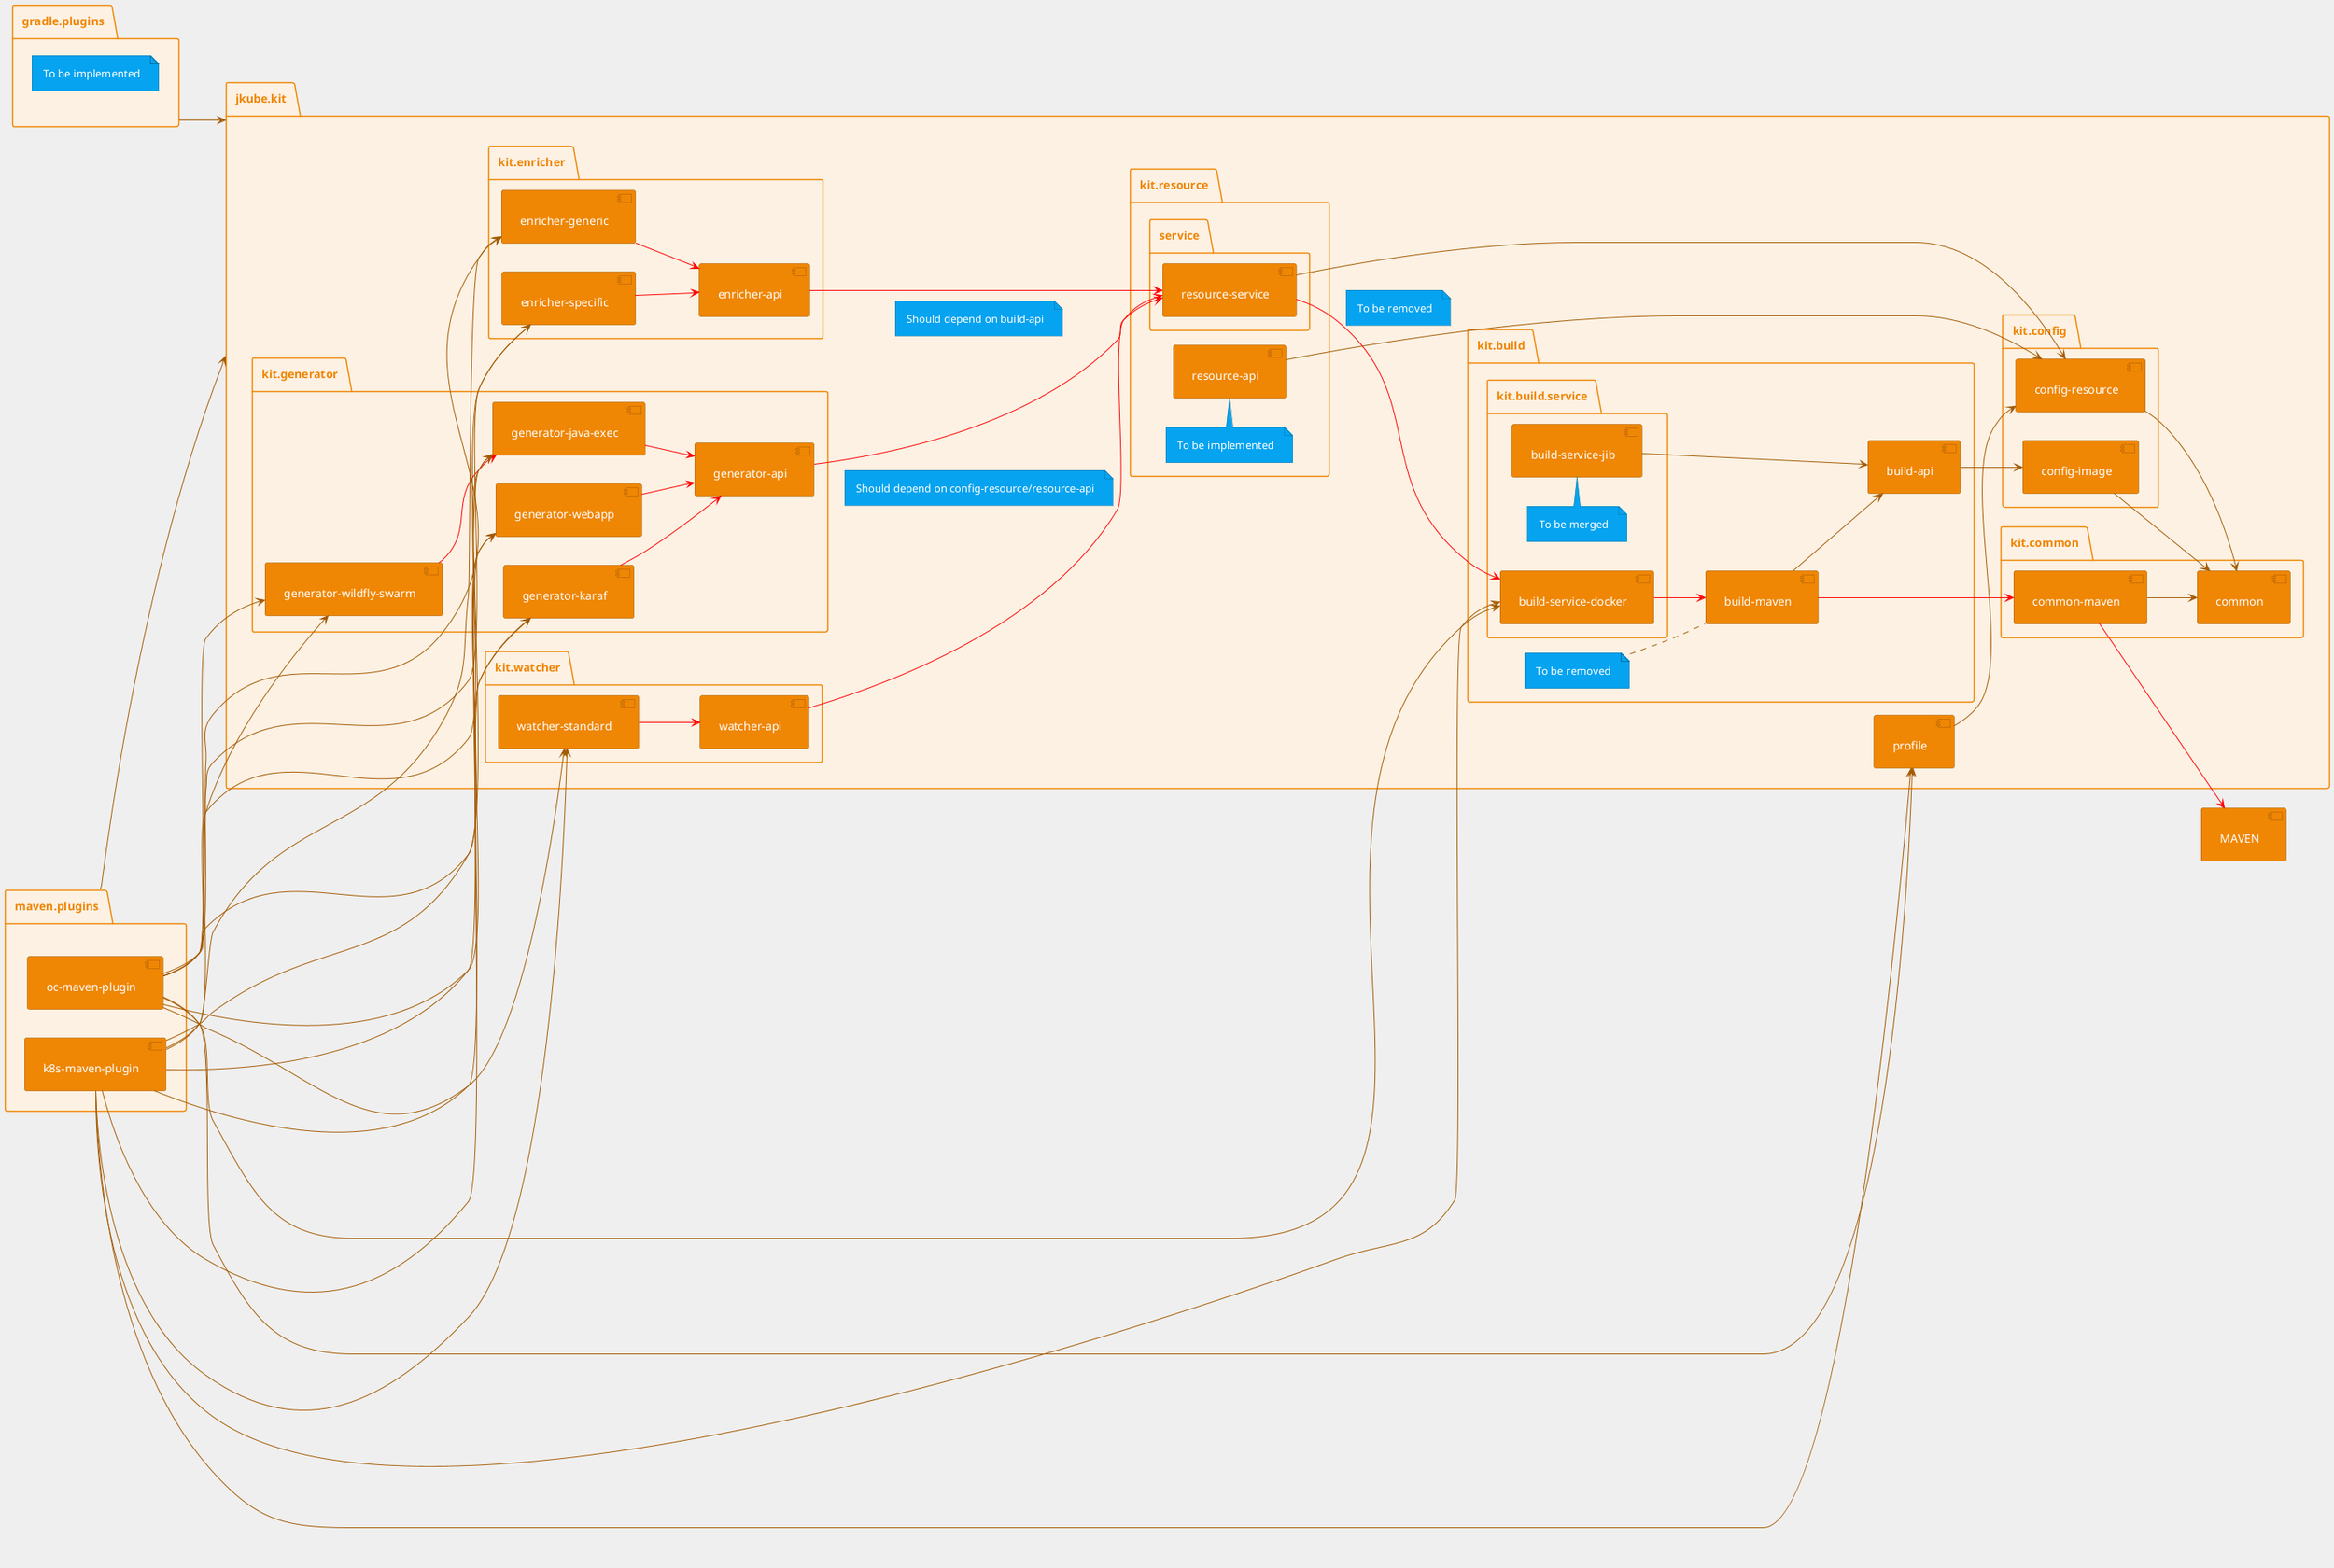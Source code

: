 @startuml
left to right direction
!define background #EFEFEF
!define packageBackground #fcf1e3
!define packageColor #ef8604
!define packageBorder packageColor
!define componentBackground packageColor
!define componentColor #FFFFFF
!define componentBorder #A35A02
!define noteBackground #05A3F0
!define noteColor #FFFFFF
!define noteBorder #006EA3
!define arrowColor componentBorder
!define mavenArrow #FF0000
skinparam Padding 8
skinparam Shadowing false
skinparam backgroundColor background
skinparam Arrow {
  Color arrowColor
}
skinparam package {
  FontColor packageColor
  BackgroundColor packageBackground
  BorderColor packageBorder
}
skinparam component {
  FontColor componentColor
  BackgroundColor componentBackground
  BorderColor componentBorder
}
skinparam note {
    FontColor noteColor
    BackgroundColor noteBackground
    BorderColor noteBorder
}

[MAVEN]

package jkube.kit {
    package kit.common {
        [common]
        [common-maven] --> [common]
        [common-maven] -[mavenArrow]-> [MAVEN]
    }
    package kit.config {
        [config-image] --> [common]
        [config-resource] --> [common]
    }
    package kit.build {
        [build-api] --> [config-image]
        [build-maven] --> [build-api]
        [build-maven] -[mavenArrow]-> [common-maven]
        note left of [build-maven]: To be removed
        package kit.build.service {
            [build-service-docker] -[mavenArrow]-> [build-maven]
            [build-service-jib] --> [build-api]
            note top of [build-service-jib]: To be merged
        }
    }
    package kit.resource {
        [resource-api] --> [config-resource]
        note top of [resource-api]: To be implemented
        package "service" {
            [resource-service] --> [config-resource]
            [resource-service] -[mavenArrow]-> [build-service-docker]
            note on link
                To be removed
            end note
        }
    }
    package kit.enricher {
        ' [enricher-api] --> [resource-api]
        [enricher-api] -[mavenArrow]-> [resource-service]
        [enricher-generic] -[mavenArrow]-> [enricher-api]
        [enricher-specific] -[mavenArrow]-> [enricher-api]
    }
    package kit.generator {
        [generator-api] -[mavenArrow]-> [resource-service]
        note on link
            Should depend on build-api
        end note
        [generator-java-exec] -[mavenArrow]-> [generator-api]
        [generator-karaf] -[mavenArrow]-> [generator-api]
        [generator-webapp] -[mavenArrow]-> [generator-api]
        [generator-wildfly-swarm] -[mavenArrow]-> [generator-java-exec]
    }
    package kit.watcher {
        ' [watcher-api] --> [config-resource]
        [watcher-api] -[mavenArrow]-> [resource-service]
        note on link
            Should depend on config-resource/resource-api
        end note
        [watcher-standard] -[mavenArrow]-> [watcher-api]
    }
    ' [profile] --> [generator-api]
    ' [profile] --> [enricher-api]
    [profile] --> [config-resource]
}

package maven.plugins {
    [k8s-maven-plugin] --> [build-service-docker]
    [k8s-maven-plugin] --> [enricher-generic]
    [k8s-maven-plugin] --> [enricher-specific]
    [k8s-maven-plugin] --> [generator-java-exec]
    [k8s-maven-plugin] --> [generator-karaf]
    [k8s-maven-plugin] --> [generator-webapp]
    [k8s-maven-plugin] --> [generator-wildfly-swarm]
    [k8s-maven-plugin] --> [profile]
    [k8s-maven-plugin] --> [watcher-standard]
    [oc-maven-plugin] --> [build-service-docker]
    [oc-maven-plugin] --> [enricher-generic]
    [oc-maven-plugin] --> [enricher-specific]
    [oc-maven-plugin] --> [generator-java-exec]
    [oc-maven-plugin] --> [generator-karaf]
    [oc-maven-plugin] --> [generator-webapp]
    [oc-maven-plugin] --> [generator-wildfly-swarm]
    [oc-maven-plugin] --> [profile]
    [oc-maven-plugin] --> [watcher-standard]
}

package gradle.plugins {
    note "To be implemented" as GP1
}

maven.plugins --> jkube.kit
gradle.plugins --> jkube.kit


@enduml
